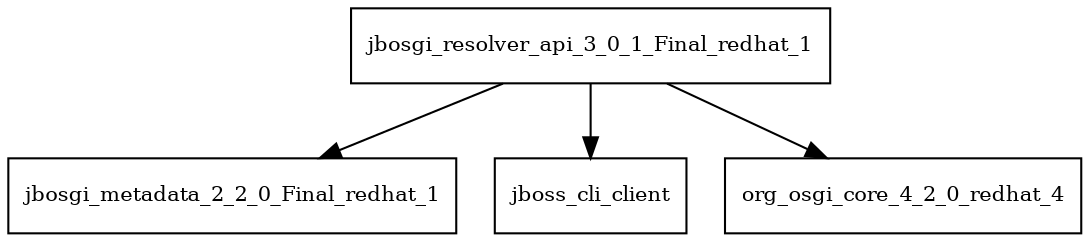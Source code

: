 digraph jbosgi_resolver_api_3_0_1_Final_redhat_1_dependencies {
  node [shape = box, fontsize=10.0];
  jbosgi_resolver_api_3_0_1_Final_redhat_1 -> jbosgi_metadata_2_2_0_Final_redhat_1;
  jbosgi_resolver_api_3_0_1_Final_redhat_1 -> jboss_cli_client;
  jbosgi_resolver_api_3_0_1_Final_redhat_1 -> org_osgi_core_4_2_0_redhat_4;
}
